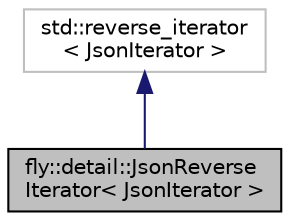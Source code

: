 digraph "fly::detail::JsonReverseIterator&lt; JsonIterator &gt;"
{
 // LATEX_PDF_SIZE
  edge [fontname="Helvetica",fontsize="10",labelfontname="Helvetica",labelfontsize="10"];
  node [fontname="Helvetica",fontsize="10",shape=record];
  Node1 [label="fly::detail::JsonReverse\lIterator\< JsonIterator \>",height=0.2,width=0.4,color="black", fillcolor="grey75", style="filled", fontcolor="black",tooltip=" "];
  Node2 -> Node1 [dir="back",color="midnightblue",fontsize="10",style="solid",fontname="Helvetica"];
  Node2 [label="std::reverse_iterator\l\< JsonIterator \>",height=0.2,width=0.4,color="grey75", fillcolor="white", style="filled",tooltip=" "];
}
